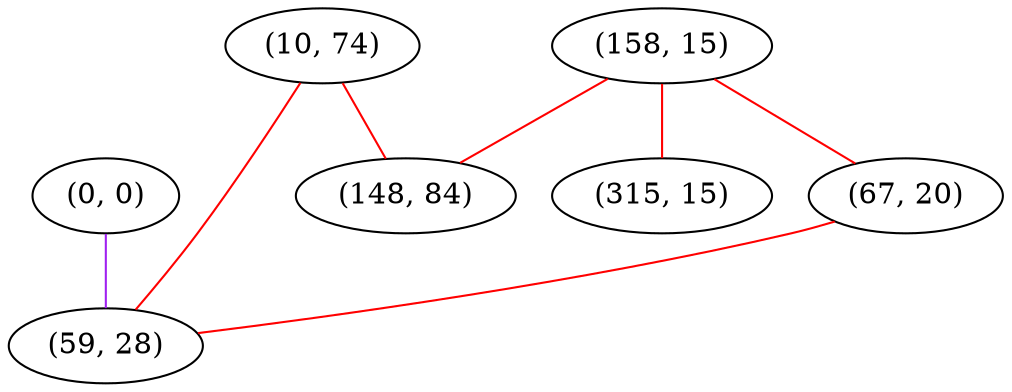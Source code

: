 graph "" {
"(0, 0)";
"(158, 15)";
"(10, 74)";
"(315, 15)";
"(148, 84)";
"(67, 20)";
"(59, 28)";
"(0, 0)" -- "(59, 28)"  [color=purple, key=0, weight=4];
"(158, 15)" -- "(315, 15)"  [color=red, key=0, weight=1];
"(158, 15)" -- "(148, 84)"  [color=red, key=0, weight=1];
"(158, 15)" -- "(67, 20)"  [color=red, key=0, weight=1];
"(10, 74)" -- "(148, 84)"  [color=red, key=0, weight=1];
"(10, 74)" -- "(59, 28)"  [color=red, key=0, weight=1];
"(67, 20)" -- "(59, 28)"  [color=red, key=0, weight=1];
}

